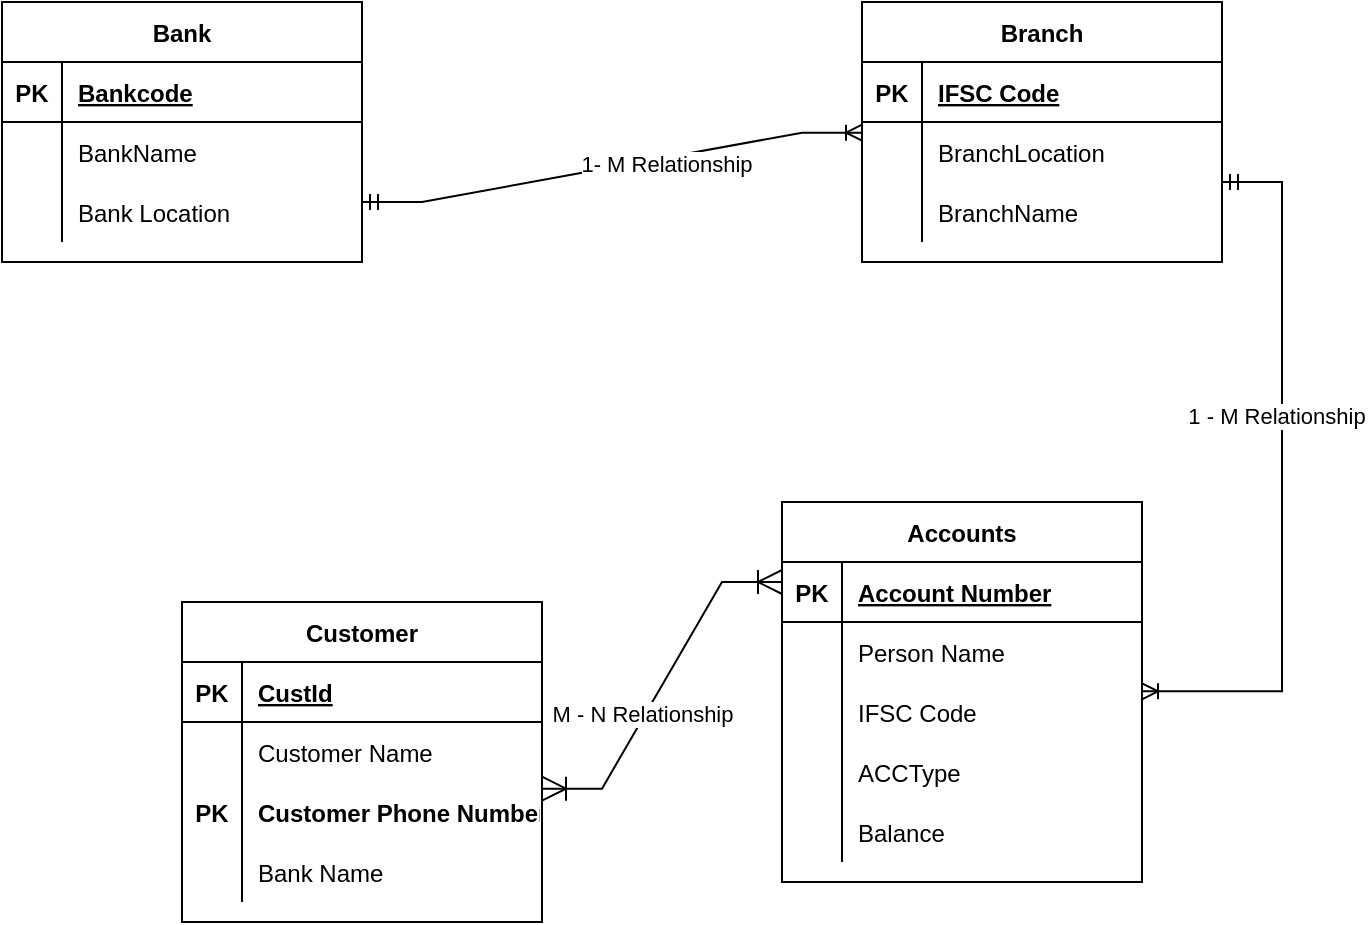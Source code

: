 <mxfile version="18.0.1" type="device"><diagram id="gw29YRTN-MLxQQ9YU6rj" name="Page-1"><mxGraphModel dx="782" dy="428" grid="1" gridSize="10" guides="1" tooltips="1" connect="1" arrows="1" fold="1" page="1" pageScale="1" pageWidth="850" pageHeight="1100" math="0" shadow="0"><root><mxCell id="0"/><mxCell id="1" parent="0"/><mxCell id="H1KIFYh0fCgbAE-McdSA-1" value="Accounts" style="shape=table;startSize=30;container=1;collapsible=1;childLayout=tableLayout;fixedRows=1;rowLines=0;fontStyle=1;align=center;resizeLast=1;" parent="1" vertex="1"><mxGeometry x="570" y="310" width="180" height="190" as="geometry"/></mxCell><mxCell id="H1KIFYh0fCgbAE-McdSA-2" value="" style="shape=tableRow;horizontal=0;startSize=0;swimlaneHead=0;swimlaneBody=0;fillColor=none;collapsible=0;dropTarget=0;points=[[0,0.5],[1,0.5]];portConstraint=eastwest;top=0;left=0;right=0;bottom=1;" parent="H1KIFYh0fCgbAE-McdSA-1" vertex="1"><mxGeometry y="30" width="180" height="30" as="geometry"/></mxCell><mxCell id="H1KIFYh0fCgbAE-McdSA-3" value="PK" style="shape=partialRectangle;connectable=0;fillColor=none;top=0;left=0;bottom=0;right=0;fontStyle=1;overflow=hidden;" parent="H1KIFYh0fCgbAE-McdSA-2" vertex="1"><mxGeometry width="30" height="30" as="geometry"><mxRectangle width="30" height="30" as="alternateBounds"/></mxGeometry></mxCell><mxCell id="H1KIFYh0fCgbAE-McdSA-4" value="Account Number" style="shape=partialRectangle;connectable=0;fillColor=none;top=0;left=0;bottom=0;right=0;align=left;spacingLeft=6;fontStyle=5;overflow=hidden;" parent="H1KIFYh0fCgbAE-McdSA-2" vertex="1"><mxGeometry x="30" width="150" height="30" as="geometry"><mxRectangle width="150" height="30" as="alternateBounds"/></mxGeometry></mxCell><mxCell id="H1KIFYh0fCgbAE-McdSA-5" value="" style="shape=tableRow;horizontal=0;startSize=0;swimlaneHead=0;swimlaneBody=0;fillColor=none;collapsible=0;dropTarget=0;points=[[0,0.5],[1,0.5]];portConstraint=eastwest;top=0;left=0;right=0;bottom=0;" parent="H1KIFYh0fCgbAE-McdSA-1" vertex="1"><mxGeometry y="60" width="180" height="30" as="geometry"/></mxCell><mxCell id="H1KIFYh0fCgbAE-McdSA-6" value="" style="shape=partialRectangle;connectable=0;fillColor=none;top=0;left=0;bottom=0;right=0;editable=1;overflow=hidden;" parent="H1KIFYh0fCgbAE-McdSA-5" vertex="1"><mxGeometry width="30" height="30" as="geometry"><mxRectangle width="30" height="30" as="alternateBounds"/></mxGeometry></mxCell><mxCell id="H1KIFYh0fCgbAE-McdSA-7" value="Person Name" style="shape=partialRectangle;connectable=0;fillColor=none;top=0;left=0;bottom=0;right=0;align=left;spacingLeft=6;overflow=hidden;" parent="H1KIFYh0fCgbAE-McdSA-5" vertex="1"><mxGeometry x="30" width="150" height="30" as="geometry"><mxRectangle width="150" height="30" as="alternateBounds"/></mxGeometry></mxCell><mxCell id="H1KIFYh0fCgbAE-McdSA-8" value="" style="shape=tableRow;horizontal=0;startSize=0;swimlaneHead=0;swimlaneBody=0;fillColor=none;collapsible=0;dropTarget=0;points=[[0,0.5],[1,0.5]];portConstraint=eastwest;top=0;left=0;right=0;bottom=0;" parent="H1KIFYh0fCgbAE-McdSA-1" vertex="1"><mxGeometry y="90" width="180" height="30" as="geometry"/></mxCell><mxCell id="H1KIFYh0fCgbAE-McdSA-9" value="" style="shape=partialRectangle;connectable=0;fillColor=none;top=0;left=0;bottom=0;right=0;editable=1;overflow=hidden;" parent="H1KIFYh0fCgbAE-McdSA-8" vertex="1"><mxGeometry width="30" height="30" as="geometry"><mxRectangle width="30" height="30" as="alternateBounds"/></mxGeometry></mxCell><mxCell id="H1KIFYh0fCgbAE-McdSA-10" value="IFSC Code" style="shape=partialRectangle;connectable=0;fillColor=none;top=0;left=0;bottom=0;right=0;align=left;spacingLeft=6;overflow=hidden;" parent="H1KIFYh0fCgbAE-McdSA-8" vertex="1"><mxGeometry x="30" width="150" height="30" as="geometry"><mxRectangle width="150" height="30" as="alternateBounds"/></mxGeometry></mxCell><mxCell id="RsYhlBpxTM3ad78ZL0je-14" value="" style="shape=tableRow;horizontal=0;startSize=0;swimlaneHead=0;swimlaneBody=0;fillColor=none;collapsible=0;dropTarget=0;points=[[0,0.5],[1,0.5]];portConstraint=eastwest;top=0;left=0;right=0;bottom=0;" parent="H1KIFYh0fCgbAE-McdSA-1" vertex="1"><mxGeometry y="120" width="180" height="30" as="geometry"/></mxCell><mxCell id="RsYhlBpxTM3ad78ZL0je-15" value="" style="shape=partialRectangle;connectable=0;fillColor=none;top=0;left=0;bottom=0;right=0;editable=1;overflow=hidden;" parent="RsYhlBpxTM3ad78ZL0je-14" vertex="1"><mxGeometry width="30" height="30" as="geometry"><mxRectangle width="30" height="30" as="alternateBounds"/></mxGeometry></mxCell><mxCell id="RsYhlBpxTM3ad78ZL0je-16" value="ACCType" style="shape=partialRectangle;connectable=0;fillColor=none;top=0;left=0;bottom=0;right=0;align=left;spacingLeft=6;overflow=hidden;" parent="RsYhlBpxTM3ad78ZL0je-14" vertex="1"><mxGeometry x="30" width="150" height="30" as="geometry"><mxRectangle width="150" height="30" as="alternateBounds"/></mxGeometry></mxCell><mxCell id="RsYhlBpxTM3ad78ZL0je-17" value="" style="shape=tableRow;horizontal=0;startSize=0;swimlaneHead=0;swimlaneBody=0;fillColor=none;collapsible=0;dropTarget=0;points=[[0,0.5],[1,0.5]];portConstraint=eastwest;top=0;left=0;right=0;bottom=0;" parent="H1KIFYh0fCgbAE-McdSA-1" vertex="1"><mxGeometry y="150" width="180" height="30" as="geometry"/></mxCell><mxCell id="RsYhlBpxTM3ad78ZL0je-18" value="" style="shape=partialRectangle;connectable=0;fillColor=none;top=0;left=0;bottom=0;right=0;editable=1;overflow=hidden;" parent="RsYhlBpxTM3ad78ZL0je-17" vertex="1"><mxGeometry width="30" height="30" as="geometry"><mxRectangle width="30" height="30" as="alternateBounds"/></mxGeometry></mxCell><mxCell id="RsYhlBpxTM3ad78ZL0je-19" value="Balance" style="shape=partialRectangle;connectable=0;fillColor=none;top=0;left=0;bottom=0;right=0;align=left;spacingLeft=6;overflow=hidden;" parent="RsYhlBpxTM3ad78ZL0je-17" vertex="1"><mxGeometry x="30" width="150" height="30" as="geometry"><mxRectangle width="150" height="30" as="alternateBounds"/></mxGeometry></mxCell><mxCell id="H1KIFYh0fCgbAE-McdSA-18" value="Customer" style="shape=table;startSize=30;container=1;collapsible=1;childLayout=tableLayout;fixedRows=1;rowLines=0;fontStyle=1;align=center;resizeLast=1;" parent="1" vertex="1"><mxGeometry x="270" y="360" width="180" height="160.0" as="geometry"/></mxCell><mxCell id="H1KIFYh0fCgbAE-McdSA-19" value="" style="shape=tableRow;horizontal=0;startSize=0;swimlaneHead=0;swimlaneBody=0;fillColor=none;collapsible=0;dropTarget=0;points=[[0,0.5],[1,0.5]];portConstraint=eastwest;top=0;left=0;right=0;bottom=1;" parent="H1KIFYh0fCgbAE-McdSA-18" vertex="1"><mxGeometry y="30" width="180" height="30" as="geometry"/></mxCell><mxCell id="H1KIFYh0fCgbAE-McdSA-20" value="PK" style="shape=partialRectangle;connectable=0;fillColor=none;top=0;left=0;bottom=0;right=0;fontStyle=1;overflow=hidden;" parent="H1KIFYh0fCgbAE-McdSA-19" vertex="1"><mxGeometry width="30" height="30" as="geometry"><mxRectangle width="30" height="30" as="alternateBounds"/></mxGeometry></mxCell><mxCell id="H1KIFYh0fCgbAE-McdSA-21" value="CustId" style="shape=partialRectangle;connectable=0;fillColor=none;top=0;left=0;bottom=0;right=0;align=left;spacingLeft=6;fontStyle=5;overflow=hidden;" parent="H1KIFYh0fCgbAE-McdSA-19" vertex="1"><mxGeometry x="30" width="150" height="30" as="geometry"><mxRectangle width="150" height="30" as="alternateBounds"/></mxGeometry></mxCell><mxCell id="H1KIFYh0fCgbAE-McdSA-22" value="" style="shape=tableRow;horizontal=0;startSize=0;swimlaneHead=0;swimlaneBody=0;fillColor=none;collapsible=0;dropTarget=0;points=[[0,0.5],[1,0.5]];portConstraint=eastwest;top=0;left=0;right=0;bottom=0;" parent="H1KIFYh0fCgbAE-McdSA-18" vertex="1"><mxGeometry y="60" width="180" height="30" as="geometry"/></mxCell><mxCell id="H1KIFYh0fCgbAE-McdSA-23" value="" style="shape=partialRectangle;connectable=0;fillColor=none;top=0;left=0;bottom=0;right=0;editable=1;overflow=hidden;" parent="H1KIFYh0fCgbAE-McdSA-22" vertex="1"><mxGeometry width="30" height="30" as="geometry"><mxRectangle width="30" height="30" as="alternateBounds"/></mxGeometry></mxCell><mxCell id="H1KIFYh0fCgbAE-McdSA-24" value="Customer Name" style="shape=partialRectangle;connectable=0;fillColor=none;top=0;left=0;bottom=0;right=0;align=left;spacingLeft=6;overflow=hidden;" parent="H1KIFYh0fCgbAE-McdSA-22" vertex="1"><mxGeometry x="30" width="150" height="30" as="geometry"><mxRectangle width="150" height="30" as="alternateBounds"/></mxGeometry></mxCell><mxCell id="H1KIFYh0fCgbAE-McdSA-25" value="" style="shape=tableRow;horizontal=0;startSize=0;swimlaneHead=0;swimlaneBody=0;fillColor=none;collapsible=0;dropTarget=0;points=[[0,0.5],[1,0.5]];portConstraint=eastwest;top=0;left=0;right=0;bottom=0;" parent="H1KIFYh0fCgbAE-McdSA-18" vertex="1"><mxGeometry y="90" width="180" height="30" as="geometry"/></mxCell><mxCell id="H1KIFYh0fCgbAE-McdSA-26" value="PK" style="shape=partialRectangle;connectable=0;fillColor=none;top=0;left=0;bottom=0;right=0;editable=1;overflow=hidden;fontStyle=1" parent="H1KIFYh0fCgbAE-McdSA-25" vertex="1"><mxGeometry width="30" height="30" as="geometry"><mxRectangle width="30" height="30" as="alternateBounds"/></mxGeometry></mxCell><mxCell id="H1KIFYh0fCgbAE-McdSA-27" value="Customer Phone Number" style="shape=partialRectangle;connectable=0;fillColor=none;top=0;left=0;bottom=0;right=0;align=left;spacingLeft=6;overflow=hidden;fontStyle=1" parent="H1KIFYh0fCgbAE-McdSA-25" vertex="1"><mxGeometry x="30" width="150" height="30" as="geometry"><mxRectangle width="150" height="30" as="alternateBounds"/></mxGeometry></mxCell><mxCell id="H1KIFYh0fCgbAE-McdSA-28" value="" style="shape=tableRow;horizontal=0;startSize=0;swimlaneHead=0;swimlaneBody=0;fillColor=none;collapsible=0;dropTarget=0;points=[[0,0.5],[1,0.5]];portConstraint=eastwest;top=0;left=0;right=0;bottom=0;" parent="H1KIFYh0fCgbAE-McdSA-18" vertex="1"><mxGeometry y="120" width="180" height="30" as="geometry"/></mxCell><mxCell id="H1KIFYh0fCgbAE-McdSA-29" value="" style="shape=partialRectangle;connectable=0;fillColor=none;top=0;left=0;bottom=0;right=0;editable=1;overflow=hidden;" parent="H1KIFYh0fCgbAE-McdSA-28" vertex="1"><mxGeometry width="30" height="30" as="geometry"><mxRectangle width="30" height="30" as="alternateBounds"/></mxGeometry></mxCell><mxCell id="H1KIFYh0fCgbAE-McdSA-30" value="Bank Name" style="shape=partialRectangle;connectable=0;fillColor=none;top=0;left=0;bottom=0;right=0;align=left;spacingLeft=6;overflow=hidden;" parent="H1KIFYh0fCgbAE-McdSA-28" vertex="1"><mxGeometry x="30" width="150" height="30" as="geometry"><mxRectangle width="150" height="30" as="alternateBounds"/></mxGeometry></mxCell><mxCell id="RsYhlBpxTM3ad78ZL0je-1" value="Bank" style="shape=table;startSize=30;container=1;collapsible=1;childLayout=tableLayout;fixedRows=1;rowLines=0;fontStyle=1;align=center;resizeLast=1;" parent="1" vertex="1"><mxGeometry x="180" y="60" width="180" height="130" as="geometry"/></mxCell><mxCell id="RsYhlBpxTM3ad78ZL0je-2" value="" style="shape=tableRow;horizontal=0;startSize=0;swimlaneHead=0;swimlaneBody=0;fillColor=none;collapsible=0;dropTarget=0;points=[[0,0.5],[1,0.5]];portConstraint=eastwest;top=0;left=0;right=0;bottom=1;" parent="RsYhlBpxTM3ad78ZL0je-1" vertex="1"><mxGeometry y="30" width="180" height="30" as="geometry"/></mxCell><mxCell id="RsYhlBpxTM3ad78ZL0je-3" value="PK" style="shape=partialRectangle;connectable=0;fillColor=none;top=0;left=0;bottom=0;right=0;fontStyle=1;overflow=hidden;" parent="RsYhlBpxTM3ad78ZL0je-2" vertex="1"><mxGeometry width="30" height="30" as="geometry"><mxRectangle width="30" height="30" as="alternateBounds"/></mxGeometry></mxCell><mxCell id="RsYhlBpxTM3ad78ZL0je-4" value="Bankcode" style="shape=partialRectangle;connectable=0;fillColor=none;top=0;left=0;bottom=0;right=0;align=left;spacingLeft=6;fontStyle=5;overflow=hidden;" parent="RsYhlBpxTM3ad78ZL0je-2" vertex="1"><mxGeometry x="30" width="150" height="30" as="geometry"><mxRectangle width="150" height="30" as="alternateBounds"/></mxGeometry></mxCell><mxCell id="RsYhlBpxTM3ad78ZL0je-5" value="" style="shape=tableRow;horizontal=0;startSize=0;swimlaneHead=0;swimlaneBody=0;fillColor=none;collapsible=0;dropTarget=0;points=[[0,0.5],[1,0.5]];portConstraint=eastwest;top=0;left=0;right=0;bottom=0;" parent="RsYhlBpxTM3ad78ZL0je-1" vertex="1"><mxGeometry y="60" width="180" height="30" as="geometry"/></mxCell><mxCell id="RsYhlBpxTM3ad78ZL0je-6" value="" style="shape=partialRectangle;connectable=0;fillColor=none;top=0;left=0;bottom=0;right=0;editable=1;overflow=hidden;" parent="RsYhlBpxTM3ad78ZL0je-5" vertex="1"><mxGeometry width="30" height="30" as="geometry"><mxRectangle width="30" height="30" as="alternateBounds"/></mxGeometry></mxCell><mxCell id="RsYhlBpxTM3ad78ZL0je-7" value="BankName" style="shape=partialRectangle;connectable=0;fillColor=none;top=0;left=0;bottom=0;right=0;align=left;spacingLeft=6;overflow=hidden;" parent="RsYhlBpxTM3ad78ZL0je-5" vertex="1"><mxGeometry x="30" width="150" height="30" as="geometry"><mxRectangle width="150" height="30" as="alternateBounds"/></mxGeometry></mxCell><mxCell id="RsYhlBpxTM3ad78ZL0je-8" value="" style="shape=tableRow;horizontal=0;startSize=0;swimlaneHead=0;swimlaneBody=0;fillColor=none;collapsible=0;dropTarget=0;points=[[0,0.5],[1,0.5]];portConstraint=eastwest;top=0;left=0;right=0;bottom=0;" parent="RsYhlBpxTM3ad78ZL0je-1" vertex="1"><mxGeometry y="90" width="180" height="30" as="geometry"/></mxCell><mxCell id="RsYhlBpxTM3ad78ZL0je-9" value="" style="shape=partialRectangle;connectable=0;fillColor=none;top=0;left=0;bottom=0;right=0;editable=1;overflow=hidden;" parent="RsYhlBpxTM3ad78ZL0je-8" vertex="1"><mxGeometry width="30" height="30" as="geometry"><mxRectangle width="30" height="30" as="alternateBounds"/></mxGeometry></mxCell><mxCell id="RsYhlBpxTM3ad78ZL0je-10" value="Bank Location" style="shape=partialRectangle;connectable=0;fillColor=none;top=0;left=0;bottom=0;right=0;align=left;spacingLeft=6;overflow=hidden;" parent="RsYhlBpxTM3ad78ZL0je-8" vertex="1"><mxGeometry x="30" width="150" height="30" as="geometry"><mxRectangle width="150" height="30" as="alternateBounds"/></mxGeometry></mxCell><mxCell id="H1KIFYh0fCgbAE-McdSA-34" value="Branch" style="shape=table;startSize=30;container=1;collapsible=1;childLayout=tableLayout;fixedRows=1;rowLines=0;fontStyle=1;align=center;resizeLast=1;" parent="1" vertex="1"><mxGeometry x="610" y="60" width="180" height="130" as="geometry"/></mxCell><mxCell id="H1KIFYh0fCgbAE-McdSA-35" value="" style="shape=tableRow;horizontal=0;startSize=0;swimlaneHead=0;swimlaneBody=0;fillColor=none;collapsible=0;dropTarget=0;points=[[0,0.5],[1,0.5]];portConstraint=eastwest;top=0;left=0;right=0;bottom=1;" parent="H1KIFYh0fCgbAE-McdSA-34" vertex="1"><mxGeometry y="30" width="180" height="30" as="geometry"/></mxCell><mxCell id="H1KIFYh0fCgbAE-McdSA-36" value="PK" style="shape=partialRectangle;connectable=0;fillColor=none;top=0;left=0;bottom=0;right=0;fontStyle=1;overflow=hidden;" parent="H1KIFYh0fCgbAE-McdSA-35" vertex="1"><mxGeometry width="30" height="30" as="geometry"><mxRectangle width="30" height="30" as="alternateBounds"/></mxGeometry></mxCell><mxCell id="H1KIFYh0fCgbAE-McdSA-37" value="IFSC Code" style="shape=partialRectangle;connectable=0;fillColor=none;top=0;left=0;bottom=0;right=0;align=left;spacingLeft=6;fontStyle=5;overflow=hidden;" parent="H1KIFYh0fCgbAE-McdSA-35" vertex="1"><mxGeometry x="30" width="150" height="30" as="geometry"><mxRectangle width="150" height="30" as="alternateBounds"/></mxGeometry></mxCell><mxCell id="H1KIFYh0fCgbAE-McdSA-41" value="" style="shape=tableRow;horizontal=0;startSize=0;swimlaneHead=0;swimlaneBody=0;fillColor=none;collapsible=0;dropTarget=0;points=[[0,0.5],[1,0.5]];portConstraint=eastwest;top=0;left=0;right=0;bottom=0;" parent="H1KIFYh0fCgbAE-McdSA-34" vertex="1"><mxGeometry y="60" width="180" height="30" as="geometry"/></mxCell><mxCell id="H1KIFYh0fCgbAE-McdSA-42" value="" style="shape=partialRectangle;connectable=0;fillColor=none;top=0;left=0;bottom=0;right=0;editable=1;overflow=hidden;" parent="H1KIFYh0fCgbAE-McdSA-41" vertex="1"><mxGeometry width="30" height="30" as="geometry"><mxRectangle width="30" height="30" as="alternateBounds"/></mxGeometry></mxCell><mxCell id="H1KIFYh0fCgbAE-McdSA-43" value="BranchLocation" style="shape=partialRectangle;connectable=0;fillColor=none;top=0;left=0;bottom=0;right=0;align=left;spacingLeft=6;overflow=hidden;" parent="H1KIFYh0fCgbAE-McdSA-41" vertex="1"><mxGeometry x="30" width="150" height="30" as="geometry"><mxRectangle width="150" height="30" as="alternateBounds"/></mxGeometry></mxCell><mxCell id="H1KIFYh0fCgbAE-McdSA-44" value="" style="shape=tableRow;horizontal=0;startSize=0;swimlaneHead=0;swimlaneBody=0;fillColor=none;collapsible=0;dropTarget=0;points=[[0,0.5],[1,0.5]];portConstraint=eastwest;top=0;left=0;right=0;bottom=0;" parent="H1KIFYh0fCgbAE-McdSA-34" vertex="1"><mxGeometry y="90" width="180" height="30" as="geometry"/></mxCell><mxCell id="H1KIFYh0fCgbAE-McdSA-45" value="" style="shape=partialRectangle;connectable=0;fillColor=none;top=0;left=0;bottom=0;right=0;editable=1;overflow=hidden;" parent="H1KIFYh0fCgbAE-McdSA-44" vertex="1"><mxGeometry width="30" height="30" as="geometry"><mxRectangle width="30" height="30" as="alternateBounds"/></mxGeometry></mxCell><mxCell id="H1KIFYh0fCgbAE-McdSA-46" value="BranchName" style="shape=partialRectangle;connectable=0;fillColor=none;top=0;left=0;bottom=0;right=0;align=left;spacingLeft=6;overflow=hidden;" parent="H1KIFYh0fCgbAE-McdSA-44" vertex="1"><mxGeometry x="30" width="150" height="30" as="geometry"><mxRectangle width="150" height="30" as="alternateBounds"/></mxGeometry></mxCell><mxCell id="RsYhlBpxTM3ad78ZL0je-26" value="" style="edgeStyle=entityRelationEdgeStyle;fontSize=12;html=1;endArrow=ERoneToMany;startArrow=ERoneToMany;rounded=0;startSize=10;endSize=10;exitX=1;exitY=0.111;exitDx=0;exitDy=0;exitPerimeter=0;" parent="1" edge="1" source="H1KIFYh0fCgbAE-McdSA-25"><mxGeometry width="100" height="100" relative="1" as="geometry"><mxPoint x="470" y="450" as="sourcePoint"/><mxPoint x="570" y="350" as="targetPoint"/></mxGeometry></mxCell><mxCell id="tjntdFmVBT7l1wYvEFJZ-5" value="M - N Relationship" style="edgeLabel;html=1;align=center;verticalAlign=middle;resizable=0;points=[];" vertex="1" connectable="0" parent="RsYhlBpxTM3ad78ZL0je-26"><mxGeometry x="-0.369" y="2" relative="1" as="geometry"><mxPoint x="8" y="-14" as="offset"/></mxGeometry></mxCell><mxCell id="tjntdFmVBT7l1wYvEFJZ-1" value="" style="edgeStyle=entityRelationEdgeStyle;fontSize=12;html=1;endArrow=ERoneToMany;startArrow=ERmandOne;rounded=0;entryX=0;entryY=0.178;entryDx=0;entryDy=0;entryPerimeter=0;" edge="1" parent="1" target="H1KIFYh0fCgbAE-McdSA-41"><mxGeometry width="100" height="100" relative="1" as="geometry"><mxPoint x="360" y="160" as="sourcePoint"/><mxPoint x="460" y="60" as="targetPoint"/></mxGeometry></mxCell><mxCell id="tjntdFmVBT7l1wYvEFJZ-2" value="1- M Relationship" style="edgeLabel;html=1;align=center;verticalAlign=middle;resizable=0;points=[];" vertex="1" connectable="0" parent="tjntdFmVBT7l1wYvEFJZ-1"><mxGeometry x="0.21" y="-3" relative="1" as="geometry"><mxPoint as="offset"/></mxGeometry></mxCell><mxCell id="tjntdFmVBT7l1wYvEFJZ-3" value="" style="edgeStyle=entityRelationEdgeStyle;fontSize=12;html=1;endArrow=ERoneToMany;startArrow=ERmandOne;rounded=0;entryX=1;entryY=0.156;entryDx=0;entryDy=0;entryPerimeter=0;" edge="1" parent="1" target="H1KIFYh0fCgbAE-McdSA-8"><mxGeometry width="100" height="100" relative="1" as="geometry"><mxPoint x="790" y="150" as="sourcePoint"/><mxPoint x="770" y="270" as="targetPoint"/></mxGeometry></mxCell><mxCell id="tjntdFmVBT7l1wYvEFJZ-4" value="1 - M Relationship" style="edgeLabel;html=1;align=center;verticalAlign=middle;resizable=0;points=[];" vertex="1" connectable="0" parent="tjntdFmVBT7l1wYvEFJZ-3"><mxGeometry x="-0.171" y="-3" relative="1" as="geometry"><mxPoint as="offset"/></mxGeometry></mxCell></root></mxGraphModel></diagram></mxfile>